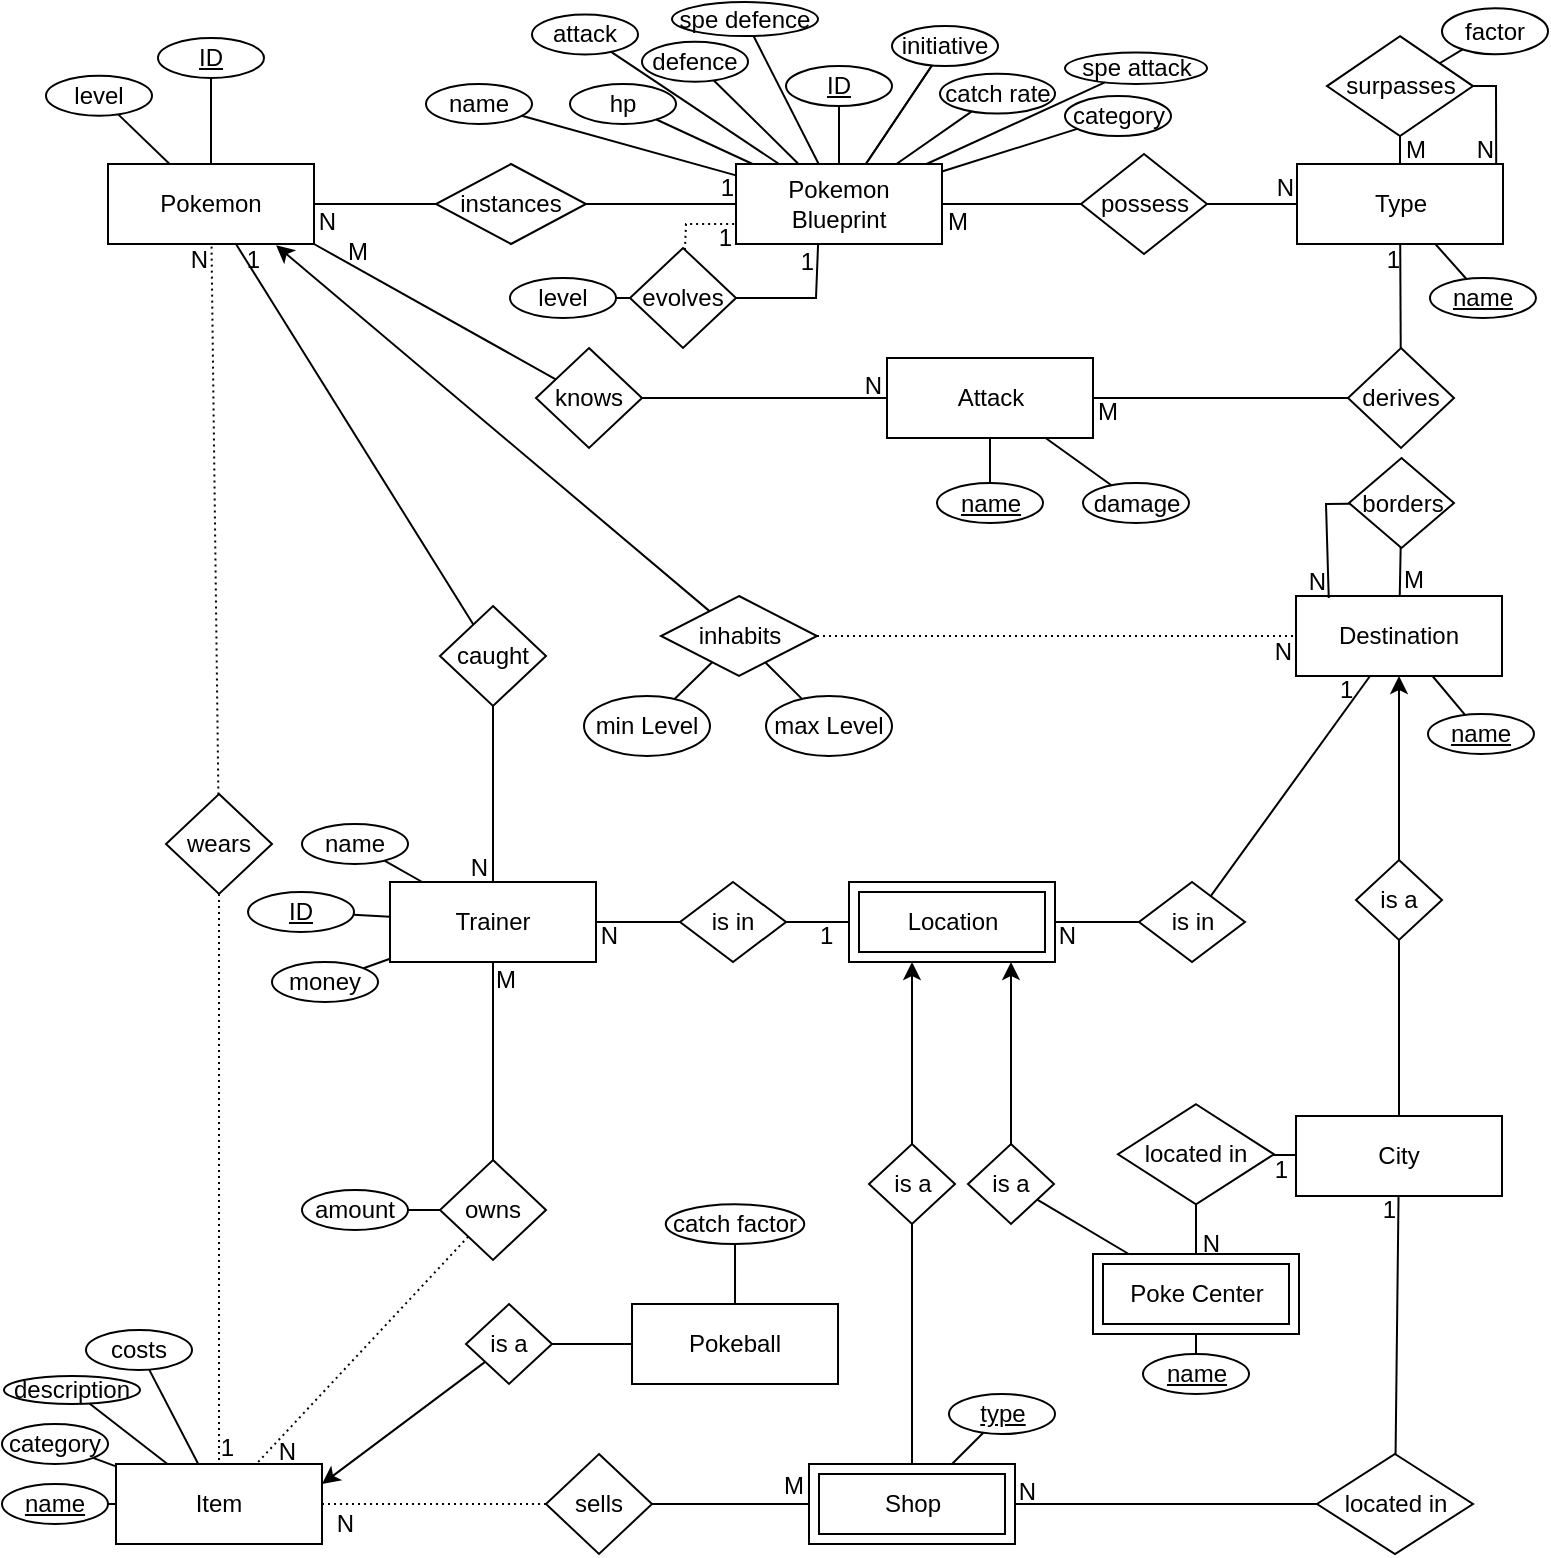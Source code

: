 <mxfile version="26.2.2">
  <diagram id="R2lEEEUBdFMjLlhIrx00" name="Page-1">
    <mxGraphModel dx="1503" dy="936" grid="1" gridSize="10" guides="1" tooltips="1" connect="1" arrows="1" fold="1" page="1" pageScale="1" pageWidth="780" pageHeight="780" math="0" shadow="0" extFonts="Permanent Marker^https://fonts.googleapis.com/css?family=Permanent+Marker">
      <root>
        <mxCell id="0" />
        <mxCell id="1" parent="0" />
        <mxCell id="oy4XWmKs3pjn0zVDLYOn-63" value="Pokemon" style="whiteSpace=wrap;html=1;align=center;" parent="1" vertex="1">
          <mxGeometry x="57" y="85" width="103" height="40" as="geometry" />
        </mxCell>
        <mxCell id="oy4XWmKs3pjn0zVDLYOn-68" value="Destination" style="whiteSpace=wrap;html=1;align=center;" parent="1" vertex="1">
          <mxGeometry x="651" y="301" width="103" height="40" as="geometry" />
        </mxCell>
        <mxCell id="oy4XWmKs3pjn0zVDLYOn-69" value="Trainer" style="whiteSpace=wrap;html=1;align=center;" parent="1" vertex="1">
          <mxGeometry x="198" y="444" width="103" height="40" as="geometry" />
        </mxCell>
        <mxCell id="oy4XWmKs3pjn0zVDLYOn-70" value="Attack" style="whiteSpace=wrap;html=1;align=center;" parent="1" vertex="1">
          <mxGeometry x="446.5" y="182" width="103" height="40" as="geometry" />
        </mxCell>
        <mxCell id="oy4XWmKs3pjn0zVDLYOn-71" value="City" style="whiteSpace=wrap;html=1;align=center;" parent="1" vertex="1">
          <mxGeometry x="651" y="561" width="103" height="40" as="geometry" />
        </mxCell>
        <mxCell id="oy4XWmKs3pjn0zVDLYOn-74" style="edgeStyle=orthogonalEdgeStyle;rounded=0;orthogonalLoop=1;jettySize=auto;html=1;" parent="1" source="oy4XWmKs3pjn0zVDLYOn-73" target="oy4XWmKs3pjn0zVDLYOn-68" edge="1">
          <mxGeometry relative="1" as="geometry" />
        </mxCell>
        <mxCell id="oy4XWmKs3pjn0zVDLYOn-73" value="is a" style="shape=rhombus;perimeter=rhombusPerimeter;whiteSpace=wrap;html=1;align=center;" parent="1" vertex="1">
          <mxGeometry x="681" y="433" width="43" height="40" as="geometry" />
        </mxCell>
        <mxCell id="oy4XWmKs3pjn0zVDLYOn-75" value="" style="endArrow=none;html=1;rounded=0;" parent="1" source="oy4XWmKs3pjn0zVDLYOn-71" target="oy4XWmKs3pjn0zVDLYOn-73" edge="1">
          <mxGeometry relative="1" as="geometry">
            <mxPoint x="341" y="325" as="sourcePoint" />
            <mxPoint x="501" y="325" as="targetPoint" />
          </mxGeometry>
        </mxCell>
        <mxCell id="oy4XWmKs3pjn0zVDLYOn-80" value="caught" style="shape=rhombus;perimeter=rhombusPerimeter;whiteSpace=wrap;html=1;align=center;" parent="1" vertex="1">
          <mxGeometry x="223" y="306" width="53" height="50" as="geometry" />
        </mxCell>
        <mxCell id="oy4XWmKs3pjn0zVDLYOn-86" value="Poke Center" style="shape=ext;margin=3;double=1;whiteSpace=wrap;html=1;align=center;" parent="1" vertex="1">
          <mxGeometry x="549.5" y="630" width="103" height="40" as="geometry" />
        </mxCell>
        <mxCell id="oy4XWmKs3pjn0zVDLYOn-87" value="located in" style="shape=rhombus;perimeter=rhombusPerimeter;whiteSpace=wrap;html=1;align=center;" parent="1" vertex="1">
          <mxGeometry x="562" y="555.13" width="78" height="50" as="geometry" />
        </mxCell>
        <mxCell id="oy4XWmKs3pjn0zVDLYOn-90" value="Shop" style="shape=ext;margin=3;double=1;whiteSpace=wrap;html=1;align=center;" parent="1" vertex="1">
          <mxGeometry x="407.5" y="735" width="103" height="40" as="geometry" />
        </mxCell>
        <mxCell id="oy4XWmKs3pjn0zVDLYOn-92" value="located in" style="shape=rhombus;perimeter=rhombusPerimeter;whiteSpace=wrap;html=1;align=center;" parent="1" vertex="1">
          <mxGeometry x="661.5" y="730" width="78" height="50" as="geometry" />
        </mxCell>
        <mxCell id="oy4XWmKs3pjn0zVDLYOn-94" value="Item" style="whiteSpace=wrap;html=1;align=center;" parent="1" vertex="1">
          <mxGeometry x="61" y="735" width="103" height="40" as="geometry" />
        </mxCell>
        <mxCell id="oy4XWmKs3pjn0zVDLYOn-98" value="owns" style="shape=rhombus;perimeter=rhombusPerimeter;whiteSpace=wrap;html=1;align=center;" parent="1" vertex="1">
          <mxGeometry x="223" y="583" width="53" height="50" as="geometry" />
        </mxCell>
        <mxCell id="oy4XWmKs3pjn0zVDLYOn-106" value="" style="endArrow=none;html=1;rounded=0;" parent="1" source="oy4XWmKs3pjn0zVDLYOn-98" target="oy4XWmKs3pjn0zVDLYOn-69" edge="1">
          <mxGeometry relative="1" as="geometry">
            <mxPoint x="249.62" y="621.113" as="sourcePoint" />
            <mxPoint x="250" y="542" as="targetPoint" />
          </mxGeometry>
        </mxCell>
        <mxCell id="oy4XWmKs3pjn0zVDLYOn-107" value="M" style="resizable=0;html=1;whiteSpace=wrap;align=right;verticalAlign=bottom;" parent="oy4XWmKs3pjn0zVDLYOn-106" connectable="0" vertex="1">
          <mxGeometry x="1" relative="1" as="geometry">
            <mxPoint x="13" y="17" as="offset" />
          </mxGeometry>
        </mxCell>
        <mxCell id="oy4XWmKs3pjn0zVDLYOn-111" value="wears" style="shape=rhombus;perimeter=rhombusPerimeter;whiteSpace=wrap;html=1;align=center;" parent="1" vertex="1">
          <mxGeometry x="86" y="400" width="53" height="50" as="geometry" />
        </mxCell>
        <mxCell id="oy4XWmKs3pjn0zVDLYOn-122" value="" style="endArrow=none;html=1;rounded=0;" parent="1" source="oy4XWmKs3pjn0zVDLYOn-83" target="oy4XWmKs3pjn0zVDLYOn-70" edge="1">
          <mxGeometry relative="1" as="geometry">
            <mxPoint x="302.691" y="93.027" as="sourcePoint" />
            <mxPoint x="571.5" y="219" as="targetPoint" />
          </mxGeometry>
        </mxCell>
        <mxCell id="oy4XWmKs3pjn0zVDLYOn-124" value="N" style="resizable=0;html=1;whiteSpace=wrap;align=right;verticalAlign=bottom;" parent="oy4XWmKs3pjn0zVDLYOn-122" connectable="0" vertex="1">
          <mxGeometry x="1" relative="1" as="geometry">
            <mxPoint x="-1" y="2" as="offset" />
          </mxGeometry>
        </mxCell>
        <mxCell id="oy4XWmKs3pjn0zVDLYOn-125" value="" style="endArrow=none;html=1;rounded=0;exitX=1;exitY=1;exitDx=0;exitDy=0;" parent="1" source="oy4XWmKs3pjn0zVDLYOn-63" target="oy4XWmKs3pjn0zVDLYOn-83" edge="1">
          <mxGeometry relative="1" as="geometry">
            <mxPoint x="115" y="125" as="sourcePoint" />
            <mxPoint x="72" y="265" as="targetPoint" />
          </mxGeometry>
        </mxCell>
        <mxCell id="oy4XWmKs3pjn0zVDLYOn-126" value="M" style="resizable=0;html=1;whiteSpace=wrap;align=left;verticalAlign=bottom;" parent="oy4XWmKs3pjn0zVDLYOn-125" connectable="0" vertex="1">
          <mxGeometry x="-1" relative="1" as="geometry">
            <mxPoint x="15" y="12" as="offset" />
          </mxGeometry>
        </mxCell>
        <mxCell id="oy4XWmKs3pjn0zVDLYOn-83" value="knows" style="shape=rhombus;perimeter=rhombusPerimeter;whiteSpace=wrap;html=1;align=center;" parent="1" vertex="1">
          <mxGeometry x="271" y="177" width="53" height="50" as="geometry" />
        </mxCell>
        <mxCell id="oy4XWmKs3pjn0zVDLYOn-128" value="" style="endArrow=none;html=1;rounded=0;" parent="1" source="oy4XWmKs3pjn0zVDLYOn-80" target="oy4XWmKs3pjn0zVDLYOn-69" edge="1">
          <mxGeometry relative="1" as="geometry">
            <mxPoint x="371" y="415" as="sourcePoint" />
            <mxPoint x="531" y="415" as="targetPoint" />
          </mxGeometry>
        </mxCell>
        <mxCell id="oy4XWmKs3pjn0zVDLYOn-129" value="N" style="resizable=0;html=1;whiteSpace=wrap;align=right;verticalAlign=bottom;" parent="oy4XWmKs3pjn0zVDLYOn-128" connectable="0" vertex="1">
          <mxGeometry x="1" relative="1" as="geometry">
            <mxPoint x="-1" y="1" as="offset" />
          </mxGeometry>
        </mxCell>
        <mxCell id="oy4XWmKs3pjn0zVDLYOn-130" value="" style="endArrow=none;html=1;rounded=0;" parent="1" source="oy4XWmKs3pjn0zVDLYOn-80" target="oy4XWmKs3pjn0zVDLYOn-63" edge="1">
          <mxGeometry relative="1" as="geometry">
            <mxPoint x="371" y="415" as="sourcePoint" />
            <mxPoint x="531" y="415" as="targetPoint" />
          </mxGeometry>
        </mxCell>
        <mxCell id="oy4XWmKs3pjn0zVDLYOn-131" value="1" style="resizable=0;html=1;whiteSpace=wrap;align=right;verticalAlign=bottom;" parent="oy4XWmKs3pjn0zVDLYOn-130" connectable="0" vertex="1">
          <mxGeometry x="1" relative="1" as="geometry">
            <mxPoint x="14" y="17" as="offset" />
          </mxGeometry>
        </mxCell>
        <mxCell id="oy4XWmKs3pjn0zVDLYOn-133" value="" style="endArrow=none;html=1;rounded=0;" parent="1" source="ZNWYsCG6h7O1ErHuRKK6-2" target="oy4XWmKs3pjn0zVDLYOn-135" edge="1">
          <mxGeometry relative="1" as="geometry">
            <mxPoint x="490" y="440" as="sourcePoint" />
            <mxPoint x="493.5" y="205" as="targetPoint" />
          </mxGeometry>
        </mxCell>
        <mxCell id="oy4XWmKs3pjn0zVDLYOn-134" value="1" style="resizable=0;html=1;whiteSpace=wrap;align=left;verticalAlign=bottom;" parent="oy4XWmKs3pjn0zVDLYOn-133" connectable="0" vertex="1">
          <mxGeometry x="-1" relative="1" as="geometry">
            <mxPoint x="-17" y="15" as="offset" />
          </mxGeometry>
        </mxCell>
        <mxCell id="oy4XWmKs3pjn0zVDLYOn-135" value="is in" style="shape=rhombus;perimeter=rhombusPerimeter;whiteSpace=wrap;html=1;align=center;" parent="1" vertex="1">
          <mxGeometry x="343.01" y="444" width="53" height="40" as="geometry" />
        </mxCell>
        <mxCell id="oy4XWmKs3pjn0zVDLYOn-136" value="" style="endArrow=none;html=1;rounded=0;" parent="1" source="oy4XWmKs3pjn0zVDLYOn-135" target="oy4XWmKs3pjn0zVDLYOn-69" edge="1">
          <mxGeometry relative="1" as="geometry">
            <mxPoint x="133.5" y="405" as="sourcePoint" />
            <mxPoint x="493.5" y="205" as="targetPoint" />
          </mxGeometry>
        </mxCell>
        <mxCell id="oy4XWmKs3pjn0zVDLYOn-137" value="N" style="resizable=0;html=1;whiteSpace=wrap;align=right;verticalAlign=bottom;" parent="oy4XWmKs3pjn0zVDLYOn-136" connectable="0" vertex="1">
          <mxGeometry x="1" relative="1" as="geometry">
            <mxPoint x="12" y="15" as="offset" />
          </mxGeometry>
        </mxCell>
        <mxCell id="oy4XWmKs3pjn0zVDLYOn-141" value="" style="endArrow=none;html=1;rounded=0;" parent="1" source="oy4XWmKs3pjn0zVDLYOn-90" target="oy4XWmKs3pjn0zVDLYOn-95" edge="1">
          <mxGeometry relative="1" as="geometry">
            <mxPoint x="321" y="595" as="sourcePoint" />
            <mxPoint x="131" y="555" as="targetPoint" />
          </mxGeometry>
        </mxCell>
        <mxCell id="oy4XWmKs3pjn0zVDLYOn-142" value="M" style="resizable=0;html=1;whiteSpace=wrap;align=left;verticalAlign=bottom;" parent="oy4XWmKs3pjn0zVDLYOn-141" connectable="0" vertex="1">
          <mxGeometry x="-1" relative="1" as="geometry">
            <mxPoint x="-15" y="-1" as="offset" />
          </mxGeometry>
        </mxCell>
        <mxCell id="oy4XWmKs3pjn0zVDLYOn-95" value="sells" style="shape=rhombus;perimeter=rhombusPerimeter;whiteSpace=wrap;html=1;align=center;" parent="1" vertex="1">
          <mxGeometry x="276" y="730" width="53" height="50" as="geometry" />
        </mxCell>
        <mxCell id="oy4XWmKs3pjn0zVDLYOn-146" value="" style="endArrow=none;html=1;rounded=0;dashed=1;dashPattern=1 2;" parent="1" source="oy4XWmKs3pjn0zVDLYOn-98" target="oy4XWmKs3pjn0zVDLYOn-94" edge="1">
          <mxGeometry relative="1" as="geometry">
            <mxPoint x="201" y="525" as="sourcePoint" />
            <mxPoint x="531" y="415" as="targetPoint" />
          </mxGeometry>
        </mxCell>
        <mxCell id="oy4XWmKs3pjn0zVDLYOn-147" value="N" style="resizable=0;html=1;whiteSpace=wrap;align=right;verticalAlign=bottom;" parent="oy4XWmKs3pjn0zVDLYOn-146" connectable="0" vertex="1">
          <mxGeometry x="1" relative="1" as="geometry">
            <mxPoint x="21" y="2" as="offset" />
          </mxGeometry>
        </mxCell>
        <mxCell id="oy4XWmKs3pjn0zVDLYOn-148" value="" style="endArrow=none;html=1;rounded=0;" parent="1" source="oy4XWmKs3pjn0zVDLYOn-92" target="oy4XWmKs3pjn0zVDLYOn-90" edge="1">
          <mxGeometry relative="1" as="geometry">
            <mxPoint x="371" y="415" as="sourcePoint" />
            <mxPoint x="531" y="415" as="targetPoint" />
          </mxGeometry>
        </mxCell>
        <mxCell id="oy4XWmKs3pjn0zVDLYOn-149" value="N" style="resizable=0;html=1;whiteSpace=wrap;align=right;verticalAlign=bottom;" parent="oy4XWmKs3pjn0zVDLYOn-148" connectable="0" vertex="1">
          <mxGeometry x="1" relative="1" as="geometry">
            <mxPoint x="12" y="2" as="offset" />
          </mxGeometry>
        </mxCell>
        <mxCell id="oy4XWmKs3pjn0zVDLYOn-150" value="" style="endArrow=none;html=1;rounded=0;" parent="1" source="oy4XWmKs3pjn0zVDLYOn-92" target="oy4XWmKs3pjn0zVDLYOn-71" edge="1">
          <mxGeometry relative="1" as="geometry">
            <mxPoint x="551" y="625" as="sourcePoint" />
            <mxPoint x="431" y="619" as="targetPoint" />
          </mxGeometry>
        </mxCell>
        <mxCell id="oy4XWmKs3pjn0zVDLYOn-151" value="1" style="resizable=0;html=1;whiteSpace=wrap;align=right;verticalAlign=bottom;" parent="oy4XWmKs3pjn0zVDLYOn-150" connectable="0" vertex="1">
          <mxGeometry x="1" relative="1" as="geometry">
            <mxPoint y="15" as="offset" />
          </mxGeometry>
        </mxCell>
        <mxCell id="oy4XWmKs3pjn0zVDLYOn-152" value="" style="endArrow=none;html=1;rounded=0;" parent="1" source="oy4XWmKs3pjn0zVDLYOn-87" target="oy4XWmKs3pjn0zVDLYOn-86" edge="1">
          <mxGeometry relative="1" as="geometry">
            <mxPoint x="515" y="627" as="sourcePoint" />
            <mxPoint x="461" y="565" as="targetPoint" />
          </mxGeometry>
        </mxCell>
        <mxCell id="oy4XWmKs3pjn0zVDLYOn-153" value="N" style="resizable=0;html=1;whiteSpace=wrap;align=right;verticalAlign=bottom;" parent="oy4XWmKs3pjn0zVDLYOn-152" connectable="0" vertex="1">
          <mxGeometry x="1" relative="1" as="geometry">
            <mxPoint x="13" y="3" as="offset" />
          </mxGeometry>
        </mxCell>
        <mxCell id="oy4XWmKs3pjn0zVDLYOn-154" value="" style="endArrow=none;html=1;rounded=0;" parent="1" source="oy4XWmKs3pjn0zVDLYOn-87" target="oy4XWmKs3pjn0zVDLYOn-71" edge="1">
          <mxGeometry relative="1" as="geometry">
            <mxPoint x="575" y="623" as="sourcePoint" />
            <mxPoint x="661" y="599" as="targetPoint" />
          </mxGeometry>
        </mxCell>
        <mxCell id="oy4XWmKs3pjn0zVDLYOn-155" value="1" style="resizable=0;html=1;whiteSpace=wrap;align=right;verticalAlign=bottom;" parent="oy4XWmKs3pjn0zVDLYOn-154" connectable="0" vertex="1">
          <mxGeometry x="1" relative="1" as="geometry">
            <mxPoint x="-2" y="16" as="offset" />
          </mxGeometry>
        </mxCell>
        <mxCell id="EIcoKnqhOw7Y9KkXc619-2" value="Type" style="whiteSpace=wrap;html=1;align=center;" parent="1" vertex="1">
          <mxGeometry x="651.5" y="85" width="103" height="40" as="geometry" />
        </mxCell>
        <mxCell id="EIcoKnqhOw7Y9KkXc619-6" value="" style="endArrow=none;html=1;rounded=0;elbow=vertical;" parent="1" source="EIcoKnqhOw7Y9KkXc619-10" target="EIcoKnqhOw7Y9KkXc619-2" edge="1">
          <mxGeometry relative="1" as="geometry">
            <mxPoint x="341" y="455" as="sourcePoint" />
            <mxPoint x="501" y="455" as="targetPoint" />
          </mxGeometry>
        </mxCell>
        <mxCell id="EIcoKnqhOw7Y9KkXc619-8" value="N" style="resizable=0;html=1;whiteSpace=wrap;align=right;verticalAlign=bottom;" parent="EIcoKnqhOw7Y9KkXc619-6" connectable="0" vertex="1">
          <mxGeometry x="1" relative="1" as="geometry" />
        </mxCell>
        <mxCell id="EIcoKnqhOw7Y9KkXc619-9" style="edgeStyle=elbowEdgeStyle;shape=arrow;rounded=0;orthogonalLoop=1;jettySize=auto;elbow=vertical;html=1;exitX=0.5;exitY=1;exitDx=0;exitDy=0;" parent="1" source="EIcoKnqhOw7Y9KkXc619-2" target="EIcoKnqhOw7Y9KkXc619-2" edge="1">
          <mxGeometry relative="1" as="geometry" />
        </mxCell>
        <mxCell id="EIcoKnqhOw7Y9KkXc619-11" value="" style="endArrow=none;html=1;rounded=0;elbow=vertical;" parent="1" source="py68GvTZYO0u-INU6iXj-1" target="EIcoKnqhOw7Y9KkXc619-10" edge="1">
          <mxGeometry relative="1" as="geometry">
            <mxPoint x="131" y="11.5" as="sourcePoint" />
            <mxPoint x="407.606" y="216.505" as="targetPoint" />
          </mxGeometry>
        </mxCell>
        <mxCell id="EIcoKnqhOw7Y9KkXc619-12" value="M" style="resizable=0;html=1;whiteSpace=wrap;align=left;verticalAlign=bottom;" parent="EIcoKnqhOw7Y9KkXc619-11" connectable="0" vertex="1">
          <mxGeometry x="-1" relative="1" as="geometry">
            <mxPoint x="1" y="17" as="offset" />
          </mxGeometry>
        </mxCell>
        <mxCell id="EIcoKnqhOw7Y9KkXc619-10" value="possess" style="shape=rhombus;perimeter=rhombusPerimeter;whiteSpace=wrap;html=1;align=center;" parent="1" vertex="1">
          <mxGeometry x="543.5" y="80" width="63" height="50" as="geometry" />
        </mxCell>
        <mxCell id="EIcoKnqhOw7Y9KkXc619-14" value="" style="endArrow=none;html=1;rounded=0;elbow=vertical;entryX=0.967;entryY=0.011;entryDx=0;entryDy=0;entryPerimeter=0;" parent="1" source="EIcoKnqhOw7Y9KkXc619-17" target="EIcoKnqhOw7Y9KkXc619-2" edge="1">
          <mxGeometry relative="1" as="geometry">
            <mxPoint x="854.5" y="404.56" as="sourcePoint" />
            <mxPoint x="735" y="79.06" as="targetPoint" />
            <Array as="points">
              <mxPoint x="751" y="46.06" />
            </Array>
          </mxGeometry>
        </mxCell>
        <mxCell id="EIcoKnqhOw7Y9KkXc619-16" value="N" style="resizable=0;html=1;whiteSpace=wrap;align=right;verticalAlign=bottom;" parent="EIcoKnqhOw7Y9KkXc619-14" connectable="0" vertex="1">
          <mxGeometry x="1" relative="1" as="geometry">
            <mxPoint y="1" as="offset" />
          </mxGeometry>
        </mxCell>
        <mxCell id="EIcoKnqhOw7Y9KkXc619-21" value="" style="endArrow=none;html=1;rounded=0;elbow=vertical;" parent="1" source="EIcoKnqhOw7Y9KkXc619-2" target="EIcoKnqhOw7Y9KkXc619-17" edge="1">
          <mxGeometry relative="1" as="geometry">
            <mxPoint x="574.5" y="853.56" as="sourcePoint" />
            <mxPoint x="492.5" y="903.56" as="targetPoint" />
          </mxGeometry>
        </mxCell>
        <mxCell id="EIcoKnqhOw7Y9KkXc619-22" value="M" style="resizable=0;html=1;whiteSpace=wrap;align=left;verticalAlign=bottom;" parent="EIcoKnqhOw7Y9KkXc619-21" connectable="0" vertex="1">
          <mxGeometry x="-1" relative="1" as="geometry">
            <mxPoint x="1" y="1" as="offset" />
          </mxGeometry>
        </mxCell>
        <mxCell id="EIcoKnqhOw7Y9KkXc619-17" value="surpasses" style="shape=rhombus;perimeter=rhombusPerimeter;whiteSpace=wrap;html=1;align=center;" parent="1" vertex="1">
          <mxGeometry x="666.5" y="21.06" width="73" height="50" as="geometry" />
        </mxCell>
        <mxCell id="EIcoKnqhOw7Y9KkXc619-24" value="" style="endArrow=none;html=1;rounded=0;dashed=1;dashPattern=1 2;elbow=vertical;" parent="1" source="oy4XWmKs3pjn0zVDLYOn-76" target="oy4XWmKs3pjn0zVDLYOn-68" edge="1">
          <mxGeometry relative="1" as="geometry">
            <mxPoint x="341" y="455" as="sourcePoint" />
            <mxPoint x="501" y="455" as="targetPoint" />
          </mxGeometry>
        </mxCell>
        <mxCell id="EIcoKnqhOw7Y9KkXc619-26" value="N" style="resizable=0;html=1;whiteSpace=wrap;align=right;verticalAlign=bottom;" parent="EIcoKnqhOw7Y9KkXc619-24" connectable="0" vertex="1">
          <mxGeometry x="1" relative="1" as="geometry">
            <mxPoint x="-1" y="16" as="offset" />
          </mxGeometry>
        </mxCell>
        <mxCell id="oy4XWmKs3pjn0zVDLYOn-76" value="inhabits" style="shape=rhombus;perimeter=rhombusPerimeter;whiteSpace=wrap;html=1;align=center;" parent="1" vertex="1">
          <mxGeometry x="333.5" y="301" width="78" height="40" as="geometry" />
        </mxCell>
        <mxCell id="EIcoKnqhOw7Y9KkXc619-31" value="" style="endArrow=none;html=1;rounded=0;dashed=1;dashPattern=1 2;elbow=vertical;" parent="1" source="oy4XWmKs3pjn0zVDLYOn-111" target="oy4XWmKs3pjn0zVDLYOn-63" edge="1">
          <mxGeometry relative="1" as="geometry">
            <mxPoint x="341" y="455" as="sourcePoint" />
            <mxPoint x="281" y="435" as="targetPoint" />
          </mxGeometry>
        </mxCell>
        <mxCell id="EIcoKnqhOw7Y9KkXc619-32" value="N" style="resizable=0;html=1;whiteSpace=wrap;align=right;verticalAlign=bottom;" parent="EIcoKnqhOw7Y9KkXc619-31" connectable="0" vertex="1">
          <mxGeometry x="1" relative="1" as="geometry">
            <mxPoint y="17" as="offset" />
          </mxGeometry>
        </mxCell>
        <mxCell id="EIcoKnqhOw7Y9KkXc619-33" value="" style="endArrow=none;html=1;rounded=0;dashed=1;dashPattern=1 2;elbow=vertical;" parent="1" source="oy4XWmKs3pjn0zVDLYOn-111" target="oy4XWmKs3pjn0zVDLYOn-94" edge="1">
          <mxGeometry relative="1" as="geometry">
            <mxPoint x="341" y="455" as="sourcePoint" />
            <mxPoint x="221" y="555" as="targetPoint" />
          </mxGeometry>
        </mxCell>
        <mxCell id="EIcoKnqhOw7Y9KkXc619-34" value="1" style="resizable=0;html=1;whiteSpace=wrap;align=right;verticalAlign=bottom;" parent="EIcoKnqhOw7Y9KkXc619-33" connectable="0" vertex="1">
          <mxGeometry x="1" relative="1" as="geometry">
            <mxPoint x="9" as="offset" />
          </mxGeometry>
        </mxCell>
        <mxCell id="EIcoKnqhOw7Y9KkXc619-35" value="" style="endArrow=none;html=1;rounded=0;dashed=1;dashPattern=1 2;elbow=vertical;" parent="1" source="oy4XWmKs3pjn0zVDLYOn-95" target="oy4XWmKs3pjn0zVDLYOn-94" edge="1">
          <mxGeometry relative="1" as="geometry">
            <mxPoint x="341" y="455" as="sourcePoint" />
            <mxPoint x="501" y="455" as="targetPoint" />
          </mxGeometry>
        </mxCell>
        <mxCell id="EIcoKnqhOw7Y9KkXc619-36" value="N" style="resizable=0;html=1;whiteSpace=wrap;align=right;verticalAlign=bottom;" parent="EIcoKnqhOw7Y9KkXc619-35" connectable="0" vertex="1">
          <mxGeometry x="1" relative="1" as="geometry">
            <mxPoint x="17" y="18" as="offset" />
          </mxGeometry>
        </mxCell>
        <mxCell id="EIcoKnqhOw7Y9KkXc619-37" value="factor" style="ellipse;whiteSpace=wrap;html=1;align=center;" parent="1" vertex="1">
          <mxGeometry x="724" y="7.13" width="53" height="23" as="geometry" />
        </mxCell>
        <mxCell id="EIcoKnqhOw7Y9KkXc619-38" value="" style="endArrow=none;html=1;rounded=0;elbow=vertical;" parent="1" source="EIcoKnqhOw7Y9KkXc619-37" target="EIcoKnqhOw7Y9KkXc619-17" edge="1">
          <mxGeometry relative="1" as="geometry">
            <mxPoint x="387" y="1035.06" as="sourcePoint" />
            <mxPoint x="547" y="1035.06" as="targetPoint" />
          </mxGeometry>
        </mxCell>
        <mxCell id="EIcoKnqhOw7Y9KkXc619-39" value="hp" style="ellipse;whiteSpace=wrap;html=1;align=center;" parent="1" vertex="1">
          <mxGeometry x="288" y="45" width="53" height="20" as="geometry" />
        </mxCell>
        <mxCell id="EIcoKnqhOw7Y9KkXc619-40" value="" style="endArrow=none;html=1;rounded=0;elbow=vertical;" parent="1" source="EIcoKnqhOw7Y9KkXc619-39" target="py68GvTZYO0u-INU6iXj-1" edge="1">
          <mxGeometry relative="1" as="geometry">
            <mxPoint x="558.5" y="178" as="sourcePoint" />
            <mxPoint x="394.411" y="48" as="targetPoint" />
          </mxGeometry>
        </mxCell>
        <mxCell id="EIcoKnqhOw7Y9KkXc619-41" value="attack" style="ellipse;whiteSpace=wrap;html=1;align=center;" parent="1" vertex="1">
          <mxGeometry x="269" y="10.26" width="53" height="20" as="geometry" />
        </mxCell>
        <mxCell id="EIcoKnqhOw7Y9KkXc619-42" value="" style="endArrow=none;html=1;rounded=0;elbow=vertical;" parent="1" source="EIcoKnqhOw7Y9KkXc619-41" target="py68GvTZYO0u-INU6iXj-1" edge="1">
          <mxGeometry relative="1" as="geometry">
            <mxPoint x="663.5" y="198" as="sourcePoint" />
            <mxPoint x="406.956" y="48" as="targetPoint" />
          </mxGeometry>
        </mxCell>
        <mxCell id="EIcoKnqhOw7Y9KkXc619-43" value="defence" style="ellipse;whiteSpace=wrap;html=1;align=center;" parent="1" vertex="1">
          <mxGeometry x="324" y="23.88" width="53" height="20" as="geometry" />
        </mxCell>
        <mxCell id="EIcoKnqhOw7Y9KkXc619-44" value="" style="endArrow=none;html=1;rounded=0;elbow=vertical;" parent="1" source="EIcoKnqhOw7Y9KkXc619-43" target="py68GvTZYO0u-INU6iXj-1" edge="1">
          <mxGeometry relative="1" as="geometry">
            <mxPoint x="384.5" y="-22" as="sourcePoint" />
            <mxPoint x="419.5" y="48" as="targetPoint" />
          </mxGeometry>
        </mxCell>
        <mxCell id="EIcoKnqhOw7Y9KkXc619-47" value="" style="endArrow=none;html=1;rounded=0;elbow=vertical;" parent="1" source="27ov3BavHv17O8dXbTtT-7" target="py68GvTZYO0u-INU6iXj-1" edge="1">
          <mxGeometry relative="1" as="geometry">
            <mxPoint x="513.503" y="59.623" as="sourcePoint" />
            <mxPoint x="268" y="11.5" as="targetPoint" />
          </mxGeometry>
        </mxCell>
        <mxCell id="EIcoKnqhOw7Y9KkXc619-48" value="level" style="ellipse;whiteSpace=wrap;html=1;align=center;" parent="1" vertex="1">
          <mxGeometry x="26" y="40.88" width="53" height="20" as="geometry" />
        </mxCell>
        <mxCell id="EIcoKnqhOw7Y9KkXc619-49" value="" style="endArrow=none;html=1;rounded=0;elbow=vertical;" parent="1" source="EIcoKnqhOw7Y9KkXc619-48" target="oy4XWmKs3pjn0zVDLYOn-63" edge="1">
          <mxGeometry relative="1" as="geometry">
            <mxPoint x="182" y="-43" as="sourcePoint" />
            <mxPoint x="96.5" y="62" as="targetPoint" />
          </mxGeometry>
        </mxCell>
        <mxCell id="EIcoKnqhOw7Y9KkXc619-50" value="min Level" style="ellipse;whiteSpace=wrap;html=1;align=center;" parent="1" vertex="1">
          <mxGeometry x="295" y="351" width="63" height="30" as="geometry" />
        </mxCell>
        <mxCell id="EIcoKnqhOw7Y9KkXc619-52" value="" style="endArrow=none;html=1;rounded=0;elbow=vertical;" parent="1" source="oy4XWmKs3pjn0zVDLYOn-76" target="EIcoKnqhOw7Y9KkXc619-50" edge="1">
          <mxGeometry relative="1" as="geometry">
            <mxPoint x="246" y="215" as="sourcePoint" />
            <mxPoint x="406" y="215" as="targetPoint" />
          </mxGeometry>
        </mxCell>
        <mxCell id="EIcoKnqhOw7Y9KkXc619-53" value="name" style="ellipse;whiteSpace=wrap;html=1;align=center;" parent="1" vertex="1">
          <mxGeometry x="216" y="45" width="53" height="20" as="geometry" />
        </mxCell>
        <mxCell id="EIcoKnqhOw7Y9KkXc619-54" value="" style="endArrow=none;html=1;rounded=0;elbow=vertical;" parent="1" source="EIcoKnqhOw7Y9KkXc619-53" target="py68GvTZYO0u-INU6iXj-1" edge="1">
          <mxGeometry relative="1" as="geometry">
            <mxPoint x="492.5" y="-22" as="sourcePoint" />
            <mxPoint x="382.948" y="48" as="targetPoint" />
          </mxGeometry>
        </mxCell>
        <mxCell id="EIcoKnqhOw7Y9KkXc619-57" value="" style="endArrow=none;html=1;rounded=0;elbow=vertical;" parent="1" source="jV4Vpd2NY_LCtvI46k15-21" target="py68GvTZYO0u-INU6iXj-1" edge="1">
          <mxGeometry relative="1" as="geometry">
            <mxPoint x="505.04" y="113.951" as="sourcePoint" />
            <mxPoint x="474" y="114.5" as="targetPoint" />
          </mxGeometry>
        </mxCell>
        <mxCell id="EIcoKnqhOw7Y9KkXc619-59" value="" style="endArrow=none;html=1;rounded=0;elbow=vertical;" parent="1" source="EIcoKnqhOw7Y9KkXc619-82" target="EIcoKnqhOw7Y9KkXc619-2" edge="1">
          <mxGeometry relative="1" as="geometry">
            <mxPoint x="686.749" y="420.878" as="sourcePoint" />
            <mxPoint x="233.5" y="982.06" as="targetPoint" />
          </mxGeometry>
        </mxCell>
        <mxCell id="EIcoKnqhOw7Y9KkXc619-60" value="name" style="ellipse;whiteSpace=wrap;html=1;align=center;" parent="1" vertex="1">
          <mxGeometry x="154" y="415" width="53" height="20" as="geometry" />
        </mxCell>
        <mxCell id="EIcoKnqhOw7Y9KkXc619-64" value="" style="endArrow=none;html=1;rounded=0;elbow=vertical;" parent="1" source="oy4XWmKs3pjn0zVDLYOn-69" target="EIcoKnqhOw7Y9KkXc619-60" edge="1">
          <mxGeometry relative="1" as="geometry">
            <mxPoint x="146" y="423" as="sourcePoint" />
            <mxPoint x="306" y="423" as="targetPoint" />
          </mxGeometry>
        </mxCell>
        <mxCell id="EIcoKnqhOw7Y9KkXc619-66" value="" style="endArrow=none;html=1;rounded=0;elbow=vertical;" parent="1" source="oy4XWmKs3pjn0zVDLYOn-94" target="EIcoKnqhOw7Y9KkXc619-77" edge="1">
          <mxGeometry relative="1" as="geometry">
            <mxPoint x="6" y="705" as="sourcePoint" />
            <mxPoint x="46" y="675" as="targetPoint" />
          </mxGeometry>
        </mxCell>
        <mxCell id="EIcoKnqhOw7Y9KkXc619-69" value="" style="endArrow=none;html=1;rounded=0;elbow=vertical;" parent="1" source="oy4XWmKs3pjn0zVDLYOn-68" target="EIcoKnqhOw7Y9KkXc619-90" edge="1">
          <mxGeometry relative="1" as="geometry">
            <mxPoint x="681" y="345" as="sourcePoint" />
            <mxPoint x="741.715" y="375.715" as="targetPoint" />
          </mxGeometry>
        </mxCell>
        <mxCell id="EIcoKnqhOw7Y9KkXc619-71" value="" style="endArrow=none;html=1;rounded=0;elbow=vertical;" parent="1" source="oy4XWmKs3pjn0zVDLYOn-69" target="EIcoKnqhOw7Y9KkXc619-72" edge="1">
          <mxGeometry relative="1" as="geometry">
            <mxPoint x="174" y="333" as="sourcePoint" />
            <mxPoint x="178.785" y="301.725" as="targetPoint" />
          </mxGeometry>
        </mxCell>
        <mxCell id="EIcoKnqhOw7Y9KkXc619-72" value="ID" style="ellipse;whiteSpace=wrap;html=1;align=center;fontStyle=4;" parent="1" vertex="1">
          <mxGeometry x="127" y="449" width="53" height="20" as="geometry" />
        </mxCell>
        <mxCell id="EIcoKnqhOw7Y9KkXc619-75" value="" style="endArrow=none;html=1;rounded=0;elbow=vertical;entryX=0.5;entryY=0;entryDx=0;entryDy=0;" parent="1" source="oy4XWmKs3pjn0zVDLYOn-70" target="EIcoKnqhOw7Y9KkXc619-76" edge="1">
          <mxGeometry relative="1" as="geometry">
            <mxPoint x="368.5" y="655.26" as="sourcePoint" />
            <mxPoint x="498.0" y="277" as="targetPoint" />
          </mxGeometry>
        </mxCell>
        <mxCell id="EIcoKnqhOw7Y9KkXc619-76" value="name" style="ellipse;whiteSpace=wrap;html=1;align=center;fontStyle=4;" parent="1" vertex="1">
          <mxGeometry x="471.5" y="244.5" width="53" height="20" as="geometry" />
        </mxCell>
        <mxCell id="EIcoKnqhOw7Y9KkXc619-77" value="name" style="ellipse;whiteSpace=wrap;html=1;align=center;fontStyle=4;" parent="1" vertex="1">
          <mxGeometry x="4" y="745" width="53" height="20" as="geometry" />
        </mxCell>
        <mxCell id="EIcoKnqhOw7Y9KkXc619-78" value="max Level" style="ellipse;whiteSpace=wrap;html=1;align=center;" parent="1" vertex="1">
          <mxGeometry x="386" y="351" width="63" height="30" as="geometry" />
        </mxCell>
        <mxCell id="EIcoKnqhOw7Y9KkXc619-79" value="" style="endArrow=none;html=1;rounded=0;elbow=vertical;" parent="1" source="oy4XWmKs3pjn0zVDLYOn-76" target="EIcoKnqhOw7Y9KkXc619-78" edge="1">
          <mxGeometry relative="1" as="geometry">
            <mxPoint x="726" y="213" as="sourcePoint" />
            <mxPoint x="751" y="193" as="targetPoint" />
          </mxGeometry>
        </mxCell>
        <mxCell id="EIcoKnqhOw7Y9KkXc619-82" value="name" style="ellipse;whiteSpace=wrap;html=1;align=center;fontStyle=4;" parent="1" vertex="1">
          <mxGeometry x="718" y="142" width="53" height="20" as="geometry" />
        </mxCell>
        <mxCell id="EIcoKnqhOw7Y9KkXc619-83" value="money" style="ellipse;whiteSpace=wrap;html=1;align=center;" parent="1" vertex="1">
          <mxGeometry x="139" y="484" width="53" height="20" as="geometry" />
        </mxCell>
        <mxCell id="EIcoKnqhOw7Y9KkXc619-84" value="" style="endArrow=none;html=1;rounded=0;elbow=vertical;" parent="1" source="oy4XWmKs3pjn0zVDLYOn-69" target="EIcoKnqhOw7Y9KkXc619-83" edge="1">
          <mxGeometry relative="1" as="geometry">
            <mxPoint x="154" y="463" as="sourcePoint" />
            <mxPoint x="331" y="563" as="targetPoint" />
          </mxGeometry>
        </mxCell>
        <mxCell id="EIcoKnqhOw7Y9KkXc619-85" value="costs" style="ellipse;whiteSpace=wrap;html=1;align=center;" parent="1" vertex="1">
          <mxGeometry x="46" y="668" width="53" height="20" as="geometry" />
        </mxCell>
        <mxCell id="EIcoKnqhOw7Y9KkXc619-86" value="" style="endArrow=none;html=1;rounded=0;elbow=vertical;" parent="1" source="oy4XWmKs3pjn0zVDLYOn-94" target="EIcoKnqhOw7Y9KkXc619-85" edge="1">
          <mxGeometry relative="1" as="geometry">
            <mxPoint x="248" y="325" as="sourcePoint" />
            <mxPoint x="441" y="525" as="targetPoint" />
          </mxGeometry>
        </mxCell>
        <mxCell id="EIcoKnqhOw7Y9KkXc619-90" value="name" style="ellipse;whiteSpace=wrap;html=1;align=center;fontStyle=4;" parent="1" vertex="1">
          <mxGeometry x="717" y="360" width="53" height="20" as="geometry" />
        </mxCell>
        <mxCell id="SKxqaBeNZBVm__Oe-bV2-2" value="" style="endArrow=none;html=1;rounded=0;elbow=vertical;" parent="1" source="SKxqaBeNZBVm__Oe-bV2-1" target="py68GvTZYO0u-INU6iXj-1" edge="1">
          <mxGeometry relative="1" as="geometry">
            <mxPoint x="438.5" y="-23.5" as="sourcePoint" />
            <mxPoint x="432.044" y="48" as="targetPoint" />
          </mxGeometry>
        </mxCell>
        <mxCell id="BG2wjlnEhy1xPEQz9ARY-1" value="derives" style="shape=rhombus;perimeter=rhombusPerimeter;whiteSpace=wrap;html=1;align=center;" parent="1" vertex="1">
          <mxGeometry x="677" y="177" width="53" height="50" as="geometry" />
        </mxCell>
        <mxCell id="BG2wjlnEhy1xPEQz9ARY-2" value="" style="endArrow=none;html=1;rounded=0;elbow=vertical;" parent="1" source="BG2wjlnEhy1xPEQz9ARY-1" target="EIcoKnqhOw7Y9KkXc619-2" edge="1">
          <mxGeometry relative="1" as="geometry">
            <mxPoint x="686.99" y="647" as="sourcePoint" />
            <mxPoint x="746.027" y="157" as="targetPoint" />
          </mxGeometry>
        </mxCell>
        <mxCell id="BG2wjlnEhy1xPEQz9ARY-3" value="1" style="resizable=0;html=1;whiteSpace=wrap;align=right;verticalAlign=bottom;" parent="BG2wjlnEhy1xPEQz9ARY-2" connectable="0" vertex="1">
          <mxGeometry x="1" relative="1" as="geometry">
            <mxPoint x="1" y="16" as="offset" />
          </mxGeometry>
        </mxCell>
        <mxCell id="BG2wjlnEhy1xPEQz9ARY-4" value="" style="endArrow=none;html=1;rounded=0;elbow=vertical;" parent="1" source="oy4XWmKs3pjn0zVDLYOn-70" target="BG2wjlnEhy1xPEQz9ARY-1" edge="1">
          <mxGeometry relative="1" as="geometry">
            <mxPoint x="575.464" y="181.76" as="sourcePoint" />
            <mxPoint x="411.758" y="120.002" as="targetPoint" />
          </mxGeometry>
        </mxCell>
        <mxCell id="BG2wjlnEhy1xPEQz9ARY-5" value="M" style="resizable=0;html=1;whiteSpace=wrap;align=left;verticalAlign=bottom;" parent="BG2wjlnEhy1xPEQz9ARY-4" connectable="0" vertex="1">
          <mxGeometry x="-1" relative="1" as="geometry">
            <mxPoint y="15" as="offset" />
          </mxGeometry>
        </mxCell>
        <mxCell id="BG2wjlnEhy1xPEQz9ARY-6" value="type" style="ellipse;whiteSpace=wrap;html=1;align=center;fontStyle=4;" parent="1" vertex="1">
          <mxGeometry x="477.5" y="700" width="53" height="20" as="geometry" />
        </mxCell>
        <mxCell id="BG2wjlnEhy1xPEQz9ARY-8" value="" style="endArrow=none;html=1;rounded=0;" parent="1" source="BG2wjlnEhy1xPEQz9ARY-6" target="oy4XWmKs3pjn0zVDLYOn-90" edge="1">
          <mxGeometry relative="1" as="geometry">
            <mxPoint x="306" y="462" as="sourcePoint" />
            <mxPoint x="466" y="462" as="targetPoint" />
          </mxGeometry>
        </mxCell>
        <mxCell id="BG2wjlnEhy1xPEQz9ARY-10" value="" style="endArrow=none;html=1;rounded=0;elbow=vertical;" parent="1" source="oy4XWmKs3pjn0zVDLYOn-86" target="BG2wjlnEhy1xPEQz9ARY-11" edge="1">
          <mxGeometry relative="1" as="geometry">
            <mxPoint x="681" y="705" as="sourcePoint" />
            <mxPoint x="666" y="625" as="targetPoint" />
          </mxGeometry>
        </mxCell>
        <mxCell id="BG2wjlnEhy1xPEQz9ARY-11" value="name" style="ellipse;whiteSpace=wrap;html=1;align=center;fontStyle=4;" parent="1" vertex="1">
          <mxGeometry x="574.5" y="680" width="53" height="20" as="geometry" />
        </mxCell>
        <mxCell id="BG2wjlnEhy1xPEQz9ARY-13" value="damage" style="ellipse;whiteSpace=wrap;html=1;align=center;" parent="1" vertex="1">
          <mxGeometry x="544.5" y="244.5" width="53" height="20" as="geometry" />
        </mxCell>
        <mxCell id="BG2wjlnEhy1xPEQz9ARY-14" value="" style="endArrow=none;html=1;rounded=0;elbow=vertical;" parent="1" source="oy4XWmKs3pjn0zVDLYOn-70" target="BG2wjlnEhy1xPEQz9ARY-13" edge="1">
          <mxGeometry relative="1" as="geometry">
            <mxPoint x="745.5" y="656.26" as="sourcePoint" />
            <mxPoint x="542.763" y="270.944" as="targetPoint" />
          </mxGeometry>
        </mxCell>
        <mxCell id="BG2wjlnEhy1xPEQz9ARY-15" value="amount" style="ellipse;whiteSpace=wrap;html=1;align=center;" parent="1" vertex="1">
          <mxGeometry x="154" y="598" width="53" height="20" as="geometry" />
        </mxCell>
        <mxCell id="BG2wjlnEhy1xPEQz9ARY-16" value="" style="endArrow=none;html=1;rounded=0;elbow=vertical;" parent="1" source="BG2wjlnEhy1xPEQz9ARY-15" target="oy4XWmKs3pjn0zVDLYOn-98" edge="1">
          <mxGeometry relative="1" as="geometry">
            <mxPoint x="315" y="662" as="sourcePoint" />
            <mxPoint x="280" y="629" as="targetPoint" />
          </mxGeometry>
        </mxCell>
        <mxCell id="zmXSOXtUOnebCPKsorQv-1" value="evolves" style="shape=rhombus;perimeter=rhombusPerimeter;whiteSpace=wrap;html=1;align=center;direction=south;" parent="1" vertex="1">
          <mxGeometry x="318" y="127" width="53" height="50" as="geometry" />
        </mxCell>
        <mxCell id="zmXSOXtUOnebCPKsorQv-2" value="" style="endArrow=none;html=1;rounded=0;dashed=1;dashPattern=1 2;entryX=0;entryY=0.75;entryDx=0;entryDy=0;" parent="1" source="zmXSOXtUOnebCPKsorQv-1" target="py68GvTZYO0u-INU6iXj-1" edge="1">
          <mxGeometry relative="1" as="geometry">
            <mxPoint x="346.47" y="125.972" as="sourcePoint" />
            <mxPoint x="540.56" y="128.5" as="targetPoint" />
            <Array as="points">
              <mxPoint x="346" y="115" />
            </Array>
          </mxGeometry>
        </mxCell>
        <mxCell id="zmXSOXtUOnebCPKsorQv-3" value="1" style="resizable=0;html=1;whiteSpace=wrap;align=right;verticalAlign=bottom;" parent="zmXSOXtUOnebCPKsorQv-2" connectable="0" vertex="1">
          <mxGeometry x="1" relative="1" as="geometry">
            <mxPoint x="-1" y="15" as="offset" />
          </mxGeometry>
        </mxCell>
        <mxCell id="zmXSOXtUOnebCPKsorQv-4" value="" style="endArrow=none;html=1;rounded=0;entryX=0.4;entryY=0.9;entryDx=0;entryDy=0;entryPerimeter=0;" parent="1" source="zmXSOXtUOnebCPKsorQv-1" target="py68GvTZYO0u-INU6iXj-1" edge="1">
          <mxGeometry relative="1" as="geometry">
            <mxPoint x="373.144" y="150.808" as="sourcePoint" />
            <mxPoint x="583.501" y="78.5" as="targetPoint" />
            <Array as="points">
              <mxPoint x="411" y="152" />
            </Array>
          </mxGeometry>
        </mxCell>
        <mxCell id="zmXSOXtUOnebCPKsorQv-5" value="1" style="resizable=0;html=1;whiteSpace=wrap;align=right;verticalAlign=bottom;" parent="zmXSOXtUOnebCPKsorQv-4" connectable="0" vertex="1">
          <mxGeometry x="1" relative="1" as="geometry">
            <mxPoint x="-1" y="21" as="offset" />
          </mxGeometry>
        </mxCell>
        <mxCell id="zmXSOXtUOnebCPKsorQv-6" value="level" style="ellipse;whiteSpace=wrap;html=1;align=center;" parent="1" vertex="1">
          <mxGeometry x="258" y="142" width="53" height="20" as="geometry" />
        </mxCell>
        <mxCell id="zmXSOXtUOnebCPKsorQv-7" value="" style="endArrow=none;html=1;rounded=0;" parent="1" source="zmXSOXtUOnebCPKsorQv-1" target="zmXSOXtUOnebCPKsorQv-6" edge="1">
          <mxGeometry relative="1" as="geometry">
            <mxPoint x="360.364" y="162.864" as="sourcePoint" />
            <mxPoint x="366" y="43.5" as="targetPoint" />
          </mxGeometry>
        </mxCell>
        <mxCell id="py68GvTZYO0u-INU6iXj-1" value="Pokemon Blueprint" style="whiteSpace=wrap;html=1;align=center;" parent="1" vertex="1">
          <mxGeometry x="371" y="85" width="103" height="40" as="geometry" />
        </mxCell>
        <mxCell id="jV4Vpd2NY_LCtvI46k15-5" value="" style="endArrow=classic;html=1;rounded=0;entryX=0.816;entryY=1.017;entryDx=0;entryDy=0;entryPerimeter=0;" parent="1" source="oy4XWmKs3pjn0zVDLYOn-76" target="oy4XWmKs3pjn0zVDLYOn-63" edge="1">
          <mxGeometry width="50" height="50" relative="1" as="geometry">
            <mxPoint x="309.991" y="323.846" as="sourcePoint" />
            <mxPoint x="406" y="112" as="targetPoint" />
          </mxGeometry>
        </mxCell>
        <mxCell id="jV4Vpd2NY_LCtvI46k15-10" value="instances" style="shape=rhombus;perimeter=rhombusPerimeter;whiteSpace=wrap;html=1;align=center;" parent="1" vertex="1">
          <mxGeometry x="221" y="85" width="75" height="40" as="geometry" />
        </mxCell>
        <mxCell id="jV4Vpd2NY_LCtvI46k15-11" value="ID" style="ellipse;whiteSpace=wrap;html=1;align=center;fontStyle=4;" parent="1" vertex="1">
          <mxGeometry x="82" y="22" width="53" height="20" as="geometry" />
        </mxCell>
        <mxCell id="jV4Vpd2NY_LCtvI46k15-12" value="" style="endArrow=none;html=1;rounded=0;elbow=vertical;" parent="1" source="jV4Vpd2NY_LCtvI46k15-11" target="oy4XWmKs3pjn0zVDLYOn-63" edge="1">
          <mxGeometry relative="1" as="geometry">
            <mxPoint x="160" y="-54" as="sourcePoint" />
            <mxPoint x="216" y="35.5" as="targetPoint" />
          </mxGeometry>
        </mxCell>
        <mxCell id="jV4Vpd2NY_LCtvI46k15-16" value="spe defence" style="ellipse;whiteSpace=wrap;html=1;align=center;" parent="1" vertex="1">
          <mxGeometry x="339" y="4.06" width="73" height="17" as="geometry" />
        </mxCell>
        <mxCell id="jV4Vpd2NY_LCtvI46k15-17" value="" style="endArrow=none;html=1;rounded=0;elbow=vertical;" parent="1" source="jV4Vpd2NY_LCtvI46k15-16" target="py68GvTZYO0u-INU6iXj-1" edge="1">
          <mxGeometry relative="1" as="geometry">
            <mxPoint x="445.5" y="140.75" as="sourcePoint" />
            <mxPoint x="505" y="259.25" as="targetPoint" />
          </mxGeometry>
        </mxCell>
        <mxCell id="jV4Vpd2NY_LCtvI46k15-18" value="spe attack" style="ellipse;whiteSpace=wrap;html=1;align=center;" parent="1" vertex="1">
          <mxGeometry x="535.5" y="29.25" width="71" height="15.75" as="geometry" />
        </mxCell>
        <mxCell id="jV4Vpd2NY_LCtvI46k15-19" value="" style="endArrow=none;html=1;rounded=0;elbow=vertical;" parent="1" source="SKxqaBeNZBVm__Oe-bV2-1" target="py68GvTZYO0u-INU6iXj-1" edge="1">
          <mxGeometry relative="1" as="geometry">
            <mxPoint x="724.5" y="360.75" as="sourcePoint" />
            <mxPoint x="492" y="259.25" as="targetPoint" />
          </mxGeometry>
        </mxCell>
        <mxCell id="jV4Vpd2NY_LCtvI46k15-21" value="ID" style="ellipse;whiteSpace=wrap;html=1;align=center;fontStyle=4;" parent="1" vertex="1">
          <mxGeometry x="396" y="36.06" width="53" height="20" as="geometry" />
        </mxCell>
        <mxCell id="jV4Vpd2NY_LCtvI46k15-22" value="" style="endArrow=none;html=1;rounded=0;elbow=vertical;" parent="1" source="jV4Vpd2NY_LCtvI46k15-18" target="py68GvTZYO0u-INU6iXj-1" edge="1">
          <mxGeometry relative="1" as="geometry">
            <mxPoint x="552" y="71" as="sourcePoint" />
            <mxPoint x="474" y="99" as="targetPoint" />
          </mxGeometry>
        </mxCell>
        <mxCell id="SKxqaBeNZBVm__Oe-bV2-1" value="initiative" style="ellipse;whiteSpace=wrap;html=1;align=center;" parent="1" vertex="1">
          <mxGeometry x="449" y="16.06" width="53" height="20" as="geometry" />
        </mxCell>
        <mxCell id="27ov3BavHv17O8dXbTtT-7" value="catch rate" style="ellipse;whiteSpace=wrap;html=1;align=center;" parent="1" vertex="1">
          <mxGeometry x="473" y="39.88" width="57.5" height="19.87" as="geometry" />
        </mxCell>
        <mxCell id="27ov3BavHv17O8dXbTtT-11" value="category" style="ellipse;whiteSpace=wrap;html=1;align=center;" parent="1" vertex="1">
          <mxGeometry x="535.5" y="51.06" width="53" height="20" as="geometry" />
        </mxCell>
        <mxCell id="27ov3BavHv17O8dXbTtT-12" value="" style="endArrow=none;html=1;rounded=0;elbow=vertical;" parent="1" source="27ov3BavHv17O8dXbTtT-11" target="py68GvTZYO0u-INU6iXj-1" edge="1">
          <mxGeometry relative="1" as="geometry">
            <mxPoint x="734.5" y="370.75" as="sourcePoint" />
            <mxPoint x="446" y="95" as="targetPoint" />
          </mxGeometry>
        </mxCell>
        <mxCell id="4ShctVlXBD8HPcaIWu13-2" value="" style="endArrow=none;html=1;rounded=0;entryX=0.159;entryY=0.025;entryDx=0;entryDy=0;entryPerimeter=0;" parent="1" source="4ShctVlXBD8HPcaIWu13-1" target="oy4XWmKs3pjn0zVDLYOn-68" edge="1">
          <mxGeometry relative="1" as="geometry">
            <mxPoint x="746" y="262" as="sourcePoint" />
            <mxPoint x="666" y="302" as="targetPoint" />
            <Array as="points">
              <mxPoint x="666" y="255" />
            </Array>
          </mxGeometry>
        </mxCell>
        <mxCell id="4ShctVlXBD8HPcaIWu13-4" value="N" style="resizable=0;html=1;whiteSpace=wrap;align=right;verticalAlign=bottom;" parent="4ShctVlXBD8HPcaIWu13-2" connectable="0" vertex="1">
          <mxGeometry x="1" relative="1" as="geometry" />
        </mxCell>
        <mxCell id="4ShctVlXBD8HPcaIWu13-5" value="" style="endArrow=none;html=1;rounded=0;" parent="1" source="oy4XWmKs3pjn0zVDLYOn-68" target="4ShctVlXBD8HPcaIWu13-1" edge="1">
          <mxGeometry relative="1" as="geometry">
            <mxPoint x="746" y="330" as="sourcePoint" />
            <mxPoint x="663" y="369" as="targetPoint" />
            <Array as="points" />
          </mxGeometry>
        </mxCell>
        <mxCell id="4ShctVlXBD8HPcaIWu13-6" value="M" style="resizable=0;html=1;whiteSpace=wrap;align=left;verticalAlign=bottom;" parent="4ShctVlXBD8HPcaIWu13-5" connectable="0" vertex="1">
          <mxGeometry x="-1" relative="1" as="geometry" />
        </mxCell>
        <mxCell id="4ShctVlXBD8HPcaIWu13-1" value="borders" style="shape=rhombus;perimeter=rhombusPerimeter;whiteSpace=wrap;html=1;align=center;" parent="1" vertex="1">
          <mxGeometry x="677.5" y="232" width="52.5" height="45" as="geometry" />
        </mxCell>
        <mxCell id="4ShctVlXBD8HPcaIWu13-11" value="" style="endArrow=none;html=1;rounded=0;" parent="1" source="jV4Vpd2NY_LCtvI46k15-10" target="py68GvTZYO0u-INU6iXj-1" edge="1">
          <mxGeometry relative="1" as="geometry">
            <mxPoint x="306" y="60" as="sourcePoint" />
            <mxPoint x="466" y="60" as="targetPoint" />
          </mxGeometry>
        </mxCell>
        <mxCell id="4ShctVlXBD8HPcaIWu13-12" value="1" style="resizable=0;html=1;whiteSpace=wrap;align=right;verticalAlign=bottom;" parent="4ShctVlXBD8HPcaIWu13-11" connectable="0" vertex="1">
          <mxGeometry x="1" relative="1" as="geometry" />
        </mxCell>
        <mxCell id="4ShctVlXBD8HPcaIWu13-13" value="" style="endArrow=none;html=1;rounded=0;" parent="1" source="jV4Vpd2NY_LCtvI46k15-10" target="oy4XWmKs3pjn0zVDLYOn-63" edge="1">
          <mxGeometry relative="1" as="geometry">
            <mxPoint x="306" y="60" as="sourcePoint" />
            <mxPoint x="466" y="60" as="targetPoint" />
          </mxGeometry>
        </mxCell>
        <mxCell id="4ShctVlXBD8HPcaIWu13-14" value="N" style="resizable=0;html=1;whiteSpace=wrap;align=right;verticalAlign=bottom;" parent="4ShctVlXBD8HPcaIWu13-13" connectable="0" vertex="1">
          <mxGeometry x="1" relative="1" as="geometry">
            <mxPoint x="12" y="17" as="offset" />
          </mxGeometry>
        </mxCell>
        <mxCell id="6o2yIU_L5Qor2kULvlmm-1" value="category" style="ellipse;whiteSpace=wrap;html=1;align=center;" parent="1" vertex="1">
          <mxGeometry x="4" y="715" width="53" height="20" as="geometry" />
        </mxCell>
        <mxCell id="6o2yIU_L5Qor2kULvlmm-2" value="" style="endArrow=none;html=1;rounded=0;elbow=vertical;" parent="1" source="oy4XWmKs3pjn0zVDLYOn-94" target="6o2yIU_L5Qor2kULvlmm-1" edge="1">
          <mxGeometry relative="1" as="geometry">
            <mxPoint x="93" y="675.5" as="sourcePoint" />
            <mxPoint x="430" y="465.5" as="targetPoint" />
          </mxGeometry>
        </mxCell>
        <mxCell id="6o2yIU_L5Qor2kULvlmm-6" value="Pokeball" style="whiteSpace=wrap;html=1;align=center;" parent="1" vertex="1">
          <mxGeometry x="319.01" y="655" width="103" height="40" as="geometry" />
        </mxCell>
        <mxCell id="6o2yIU_L5Qor2kULvlmm-7" value="is a" style="shape=rhombus;perimeter=rhombusPerimeter;whiteSpace=wrap;html=1;align=center;" parent="1" vertex="1">
          <mxGeometry x="236" y="655" width="43" height="40" as="geometry" />
        </mxCell>
        <mxCell id="6o2yIU_L5Qor2kULvlmm-8" value="" style="endArrow=none;html=1;rounded=0;" parent="1" source="6o2yIU_L5Qor2kULvlmm-6" target="6o2yIU_L5Qor2kULvlmm-7" edge="1">
          <mxGeometry relative="1" as="geometry">
            <mxPoint x="255" y="745" as="sourcePoint" />
            <mxPoint x="53" y="509" as="targetPoint" />
          </mxGeometry>
        </mxCell>
        <mxCell id="6o2yIU_L5Qor2kULvlmm-11" value="" style="endArrow=classic;html=1;rounded=0;entryX=1;entryY=0.25;entryDx=0;entryDy=0;" parent="1" source="6o2yIU_L5Qor2kULvlmm-7" target="oy4XWmKs3pjn0zVDLYOn-94" edge="1">
          <mxGeometry width="50" height="50" relative="1" as="geometry">
            <mxPoint x="344" y="460" as="sourcePoint" />
            <mxPoint x="394" y="410" as="targetPoint" />
          </mxGeometry>
        </mxCell>
        <mxCell id="6o2yIU_L5Qor2kULvlmm-12" value="" style="endArrow=none;html=1;rounded=0;elbow=vertical;" parent="1" source="6o2yIU_L5Qor2kULvlmm-13" target="6o2yIU_L5Qor2kULvlmm-6" edge="1">
          <mxGeometry relative="1" as="geometry">
            <mxPoint x="395.003" y="625.743" as="sourcePoint" />
            <mxPoint x="332.5" y="651.12" as="targetPoint" />
          </mxGeometry>
        </mxCell>
        <mxCell id="6o2yIU_L5Qor2kULvlmm-13" value="catch factor" style="ellipse;whiteSpace=wrap;html=1;align=center;" parent="1" vertex="1">
          <mxGeometry x="335.88" y="605.13" width="69.25" height="19.87" as="geometry" />
        </mxCell>
        <mxCell id="6o2yIU_L5Qor2kULvlmm-14" value="description" style="ellipse;whiteSpace=wrap;html=1;align=center;" parent="1" vertex="1">
          <mxGeometry x="5" y="691" width="68" height="14" as="geometry" />
        </mxCell>
        <mxCell id="6o2yIU_L5Qor2kULvlmm-15" value="" style="endArrow=none;html=1;rounded=0;elbow=vertical;" parent="1" source="oy4XWmKs3pjn0zVDLYOn-94" target="6o2yIU_L5Qor2kULvlmm-14" edge="1">
          <mxGeometry relative="1" as="geometry">
            <mxPoint x="77" y="643" as="sourcePoint" />
            <mxPoint x="419" y="433" as="targetPoint" />
          </mxGeometry>
        </mxCell>
        <mxCell id="ZNWYsCG6h7O1ErHuRKK6-2" value="Location" style="shape=ext;margin=3;double=1;whiteSpace=wrap;html=1;align=center;" vertex="1" parent="1">
          <mxGeometry x="427.5" y="444" width="103" height="40" as="geometry" />
        </mxCell>
        <mxCell id="ZNWYsCG6h7O1ErHuRKK6-5" value="is a" style="shape=rhombus;perimeter=rhombusPerimeter;whiteSpace=wrap;html=1;align=center;" vertex="1" parent="1">
          <mxGeometry x="437.5" y="575" width="43" height="40" as="geometry" />
        </mxCell>
        <mxCell id="ZNWYsCG6h7O1ErHuRKK6-6" value="" style="endArrow=none;html=1;rounded=0;" edge="1" target="ZNWYsCG6h7O1ErHuRKK6-5" parent="1" source="oy4XWmKs3pjn0zVDLYOn-90">
          <mxGeometry relative="1" as="geometry">
            <mxPoint x="471" y="691" as="sourcePoint" />
            <mxPoint x="269" y="455" as="targetPoint" />
          </mxGeometry>
        </mxCell>
        <mxCell id="ZNWYsCG6h7O1ErHuRKK6-7" style="edgeStyle=orthogonalEdgeStyle;rounded=0;orthogonalLoop=1;jettySize=auto;html=1;" edge="1" source="ZNWYsCG6h7O1ErHuRKK6-5" parent="1">
          <mxGeometry relative="1" as="geometry">
            <mxPoint x="459" y="484" as="targetPoint" />
          </mxGeometry>
        </mxCell>
        <mxCell id="ZNWYsCG6h7O1ErHuRKK6-8" value="is a" style="shape=rhombus;perimeter=rhombusPerimeter;whiteSpace=wrap;html=1;align=center;" vertex="1" parent="1">
          <mxGeometry x="487" y="575" width="43" height="40" as="geometry" />
        </mxCell>
        <mxCell id="ZNWYsCG6h7O1ErHuRKK6-9" value="" style="endArrow=none;html=1;rounded=0;" edge="1" target="ZNWYsCG6h7O1ErHuRKK6-8" parent="1" source="oy4XWmKs3pjn0zVDLYOn-86">
          <mxGeometry relative="1" as="geometry">
            <mxPoint x="522.5" y="699" as="sourcePoint" />
            <mxPoint x="320.5" y="463" as="targetPoint" />
          </mxGeometry>
        </mxCell>
        <mxCell id="ZNWYsCG6h7O1ErHuRKK6-10" style="edgeStyle=orthogonalEdgeStyle;rounded=0;orthogonalLoop=1;jettySize=auto;html=1;entryX=1;entryY=1;entryDx=0;entryDy=0;" edge="1" source="ZNWYsCG6h7O1ErHuRKK6-8" parent="1">
          <mxGeometry relative="1" as="geometry">
            <mxPoint x="508.5" y="484" as="targetPoint" />
          </mxGeometry>
        </mxCell>
        <mxCell id="ZNWYsCG6h7O1ErHuRKK6-11" value="" style="endArrow=none;html=1;rounded=0;" edge="1" target="ZNWYsCG6h7O1ErHuRKK6-13" parent="1" source="oy4XWmKs3pjn0zVDLYOn-68">
          <mxGeometry relative="1" as="geometry">
            <mxPoint x="606.5" y="410" as="sourcePoint" />
            <mxPoint x="672" y="151" as="targetPoint" />
          </mxGeometry>
        </mxCell>
        <mxCell id="ZNWYsCG6h7O1ErHuRKK6-12" value="1" style="resizable=0;html=1;whiteSpace=wrap;align=left;verticalAlign=bottom;" connectable="0" vertex="1" parent="ZNWYsCG6h7O1ErHuRKK6-11">
          <mxGeometry x="-1" relative="1" as="geometry">
            <mxPoint x="-17" y="15" as="offset" />
          </mxGeometry>
        </mxCell>
        <mxCell id="ZNWYsCG6h7O1ErHuRKK6-13" value="is in" style="shape=rhombus;perimeter=rhombusPerimeter;whiteSpace=wrap;html=1;align=center;" vertex="1" parent="1">
          <mxGeometry x="572.5" y="444" width="53" height="40" as="geometry" />
        </mxCell>
        <mxCell id="ZNWYsCG6h7O1ErHuRKK6-14" value="" style="endArrow=none;html=1;rounded=0;" edge="1" source="ZNWYsCG6h7O1ErHuRKK6-13" parent="1" target="ZNWYsCG6h7O1ErHuRKK6-2">
          <mxGeometry relative="1" as="geometry">
            <mxPoint x="312" y="351" as="sourcePoint" />
            <mxPoint x="479.5" y="410" as="targetPoint" />
          </mxGeometry>
        </mxCell>
        <mxCell id="ZNWYsCG6h7O1ErHuRKK6-15" value="N" style="resizable=0;html=1;whiteSpace=wrap;align=right;verticalAlign=bottom;" connectable="0" vertex="1" parent="ZNWYsCG6h7O1ErHuRKK6-14">
          <mxGeometry x="1" relative="1" as="geometry">
            <mxPoint x="12" y="15" as="offset" />
          </mxGeometry>
        </mxCell>
      </root>
    </mxGraphModel>
  </diagram>
</mxfile>
